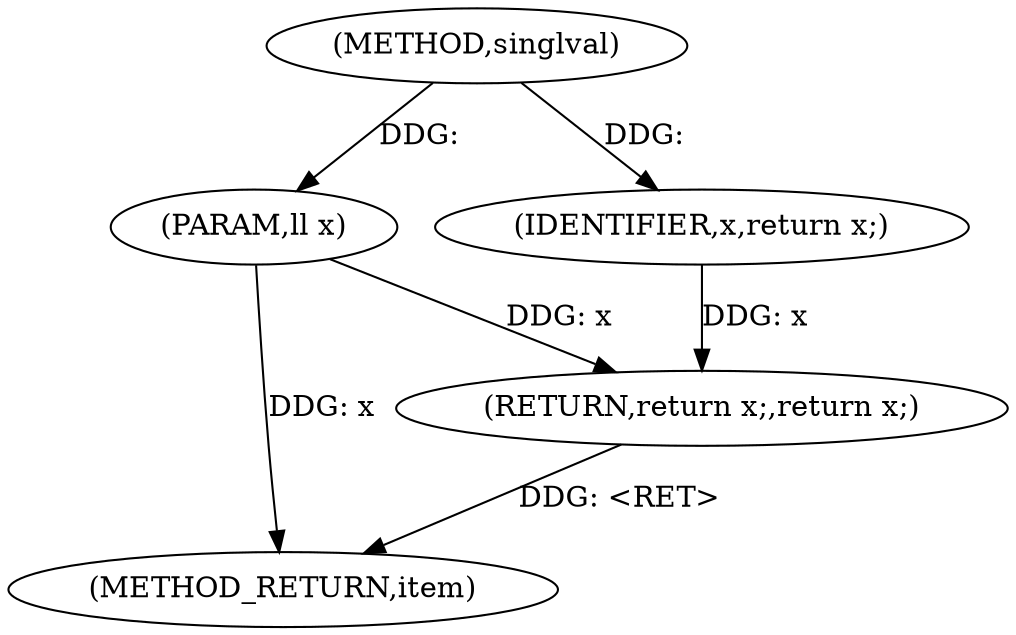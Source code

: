 digraph "singlval" {  
"1000378" [label = "(METHOD,singlval)" ]
"1000383" [label = "(METHOD_RETURN,item)" ]
"1000379" [label = "(PARAM,ll x)" ]
"1000381" [label = "(RETURN,return x;,return x;)" ]
"1000382" [label = "(IDENTIFIER,x,return x;)" ]
  "1000379" -> "1000383"  [ label = "DDG: x"] 
  "1000381" -> "1000383"  [ label = "DDG: <RET>"] 
  "1000378" -> "1000379"  [ label = "DDG: "] 
  "1000382" -> "1000381"  [ label = "DDG: x"] 
  "1000379" -> "1000381"  [ label = "DDG: x"] 
  "1000378" -> "1000382"  [ label = "DDG: "] 
}
